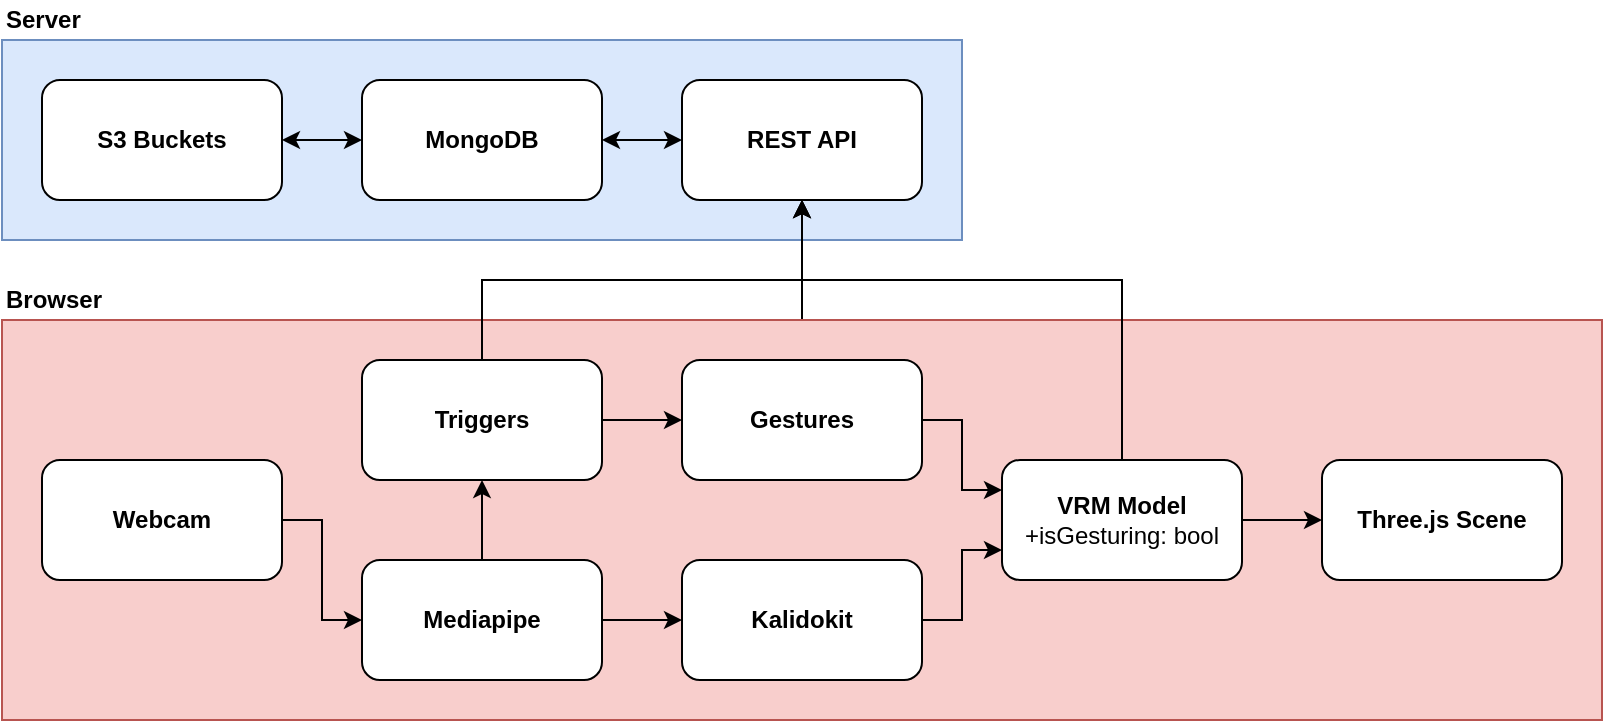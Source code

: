 <mxfile version="17.4.0" type="device"><diagram id="5L3AmJQVnyEGDJiOVscS" name="Page-1"><mxGraphModel dx="1422" dy="772" grid="1" gridSize="10" guides="1" tooltips="1" connect="1" arrows="1" fold="1" page="1" pageScale="1" pageWidth="850" pageHeight="1100" math="0" shadow="0"><root><mxCell id="0"/><mxCell id="1" parent="0"/><mxCell id="V-e9E1Q9U8pk_zoCJhcT-53" value="" style="rounded=0;whiteSpace=wrap;html=1;fillColor=#dae8fc;strokeColor=#6c8ebf;" vertex="1" parent="1"><mxGeometry x="20" y="80" width="480" height="100" as="geometry"/></mxCell><mxCell id="V-e9E1Q9U8pk_zoCJhcT-51" value="" style="edgeStyle=orthogonalEdgeStyle;rounded=0;orthogonalLoop=1;jettySize=auto;html=1;startArrow=none;startFill=0;" edge="1" parent="1" source="V-e9E1Q9U8pk_zoCJhcT-15" target="V-e9E1Q9U8pk_zoCJhcT-32"><mxGeometry relative="1" as="geometry"/></mxCell><mxCell id="V-e9E1Q9U8pk_zoCJhcT-15" value="" style="rounded=0;whiteSpace=wrap;html=1;fillColor=#f8cecc;strokeColor=#b85450;" vertex="1" parent="1"><mxGeometry x="20" y="220" width="800" height="200" as="geometry"/></mxCell><mxCell id="V-e9E1Q9U8pk_zoCJhcT-16" style="edgeStyle=orthogonalEdgeStyle;rounded=0;orthogonalLoop=1;jettySize=auto;html=1;exitX=1;exitY=0.5;exitDx=0;exitDy=0;entryX=0;entryY=0.5;entryDx=0;entryDy=0;" edge="1" parent="1" source="V-e9E1Q9U8pk_zoCJhcT-17" target="V-e9E1Q9U8pk_zoCJhcT-22"><mxGeometry relative="1" as="geometry"/></mxCell><mxCell id="V-e9E1Q9U8pk_zoCJhcT-17" value="Webcam" style="rounded=1;whiteSpace=wrap;html=1;fontStyle=1" vertex="1" parent="1"><mxGeometry x="40" y="290" width="120" height="60" as="geometry"/></mxCell><mxCell id="V-e9E1Q9U8pk_zoCJhcT-18" style="edgeStyle=orthogonalEdgeStyle;rounded=0;orthogonalLoop=1;jettySize=auto;html=1;exitX=1;exitY=0.5;exitDx=0;exitDy=0;entryX=0;entryY=0.5;entryDx=0;entryDy=0;" edge="1" parent="1" source="V-e9E1Q9U8pk_zoCJhcT-19" target="V-e9E1Q9U8pk_zoCJhcT-26"><mxGeometry relative="1" as="geometry"/></mxCell><mxCell id="V-e9E1Q9U8pk_zoCJhcT-50" style="edgeStyle=orthogonalEdgeStyle;rounded=0;orthogonalLoop=1;jettySize=auto;html=1;exitX=0.5;exitY=0;exitDx=0;exitDy=0;entryX=0.5;entryY=1;entryDx=0;entryDy=0;startArrow=none;startFill=0;" edge="1" parent="1" source="V-e9E1Q9U8pk_zoCJhcT-19" target="V-e9E1Q9U8pk_zoCJhcT-32"><mxGeometry relative="1" as="geometry"/></mxCell><mxCell id="V-e9E1Q9U8pk_zoCJhcT-19" value="Triggers" style="rounded=1;whiteSpace=wrap;html=1;fontStyle=1" vertex="1" parent="1"><mxGeometry x="200" y="240" width="120" height="60" as="geometry"/></mxCell><mxCell id="V-e9E1Q9U8pk_zoCJhcT-20" style="edgeStyle=orthogonalEdgeStyle;rounded=0;orthogonalLoop=1;jettySize=auto;html=1;exitX=0.5;exitY=0;exitDx=0;exitDy=0;" edge="1" parent="1" source="V-e9E1Q9U8pk_zoCJhcT-22" target="V-e9E1Q9U8pk_zoCJhcT-19"><mxGeometry relative="1" as="geometry"/></mxCell><mxCell id="V-e9E1Q9U8pk_zoCJhcT-21" style="edgeStyle=orthogonalEdgeStyle;rounded=0;orthogonalLoop=1;jettySize=auto;html=1;exitX=1;exitY=0.5;exitDx=0;exitDy=0;" edge="1" parent="1" source="V-e9E1Q9U8pk_zoCJhcT-22" target="V-e9E1Q9U8pk_zoCJhcT-24"><mxGeometry relative="1" as="geometry"/></mxCell><mxCell id="V-e9E1Q9U8pk_zoCJhcT-22" value="Mediapipe" style="rounded=1;whiteSpace=wrap;html=1;fontStyle=1" vertex="1" parent="1"><mxGeometry x="200" y="340" width="120" height="60" as="geometry"/></mxCell><mxCell id="V-e9E1Q9U8pk_zoCJhcT-23" style="edgeStyle=orthogonalEdgeStyle;rounded=0;orthogonalLoop=1;jettySize=auto;html=1;exitX=1;exitY=0.5;exitDx=0;exitDy=0;entryX=0;entryY=0.75;entryDx=0;entryDy=0;" edge="1" parent="1" source="V-e9E1Q9U8pk_zoCJhcT-24" target="V-e9E1Q9U8pk_zoCJhcT-28"><mxGeometry relative="1" as="geometry"/></mxCell><mxCell id="V-e9E1Q9U8pk_zoCJhcT-24" value="Kalidokit" style="rounded=1;whiteSpace=wrap;html=1;fontStyle=1" vertex="1" parent="1"><mxGeometry x="360" y="340" width="120" height="60" as="geometry"/></mxCell><mxCell id="V-e9E1Q9U8pk_zoCJhcT-25" style="edgeStyle=orthogonalEdgeStyle;rounded=0;orthogonalLoop=1;jettySize=auto;html=1;exitX=1;exitY=0.5;exitDx=0;exitDy=0;entryX=0;entryY=0.25;entryDx=0;entryDy=0;" edge="1" parent="1" source="V-e9E1Q9U8pk_zoCJhcT-26" target="V-e9E1Q9U8pk_zoCJhcT-28"><mxGeometry relative="1" as="geometry"/></mxCell><mxCell id="V-e9E1Q9U8pk_zoCJhcT-26" value="Gestures" style="rounded=1;whiteSpace=wrap;html=1;fontStyle=1" vertex="1" parent="1"><mxGeometry x="360" y="240" width="120" height="60" as="geometry"/></mxCell><mxCell id="V-e9E1Q9U8pk_zoCJhcT-27" style="edgeStyle=orthogonalEdgeStyle;rounded=0;orthogonalLoop=1;jettySize=auto;html=1;exitX=1;exitY=0.5;exitDx=0;exitDy=0;entryX=0;entryY=0.5;entryDx=0;entryDy=0;" edge="1" parent="1" source="V-e9E1Q9U8pk_zoCJhcT-28" target="V-e9E1Q9U8pk_zoCJhcT-29"><mxGeometry relative="1" as="geometry"/></mxCell><mxCell id="V-e9E1Q9U8pk_zoCJhcT-52" style="edgeStyle=orthogonalEdgeStyle;rounded=0;orthogonalLoop=1;jettySize=auto;html=1;exitX=0.5;exitY=0;exitDx=0;exitDy=0;entryX=0.5;entryY=1;entryDx=0;entryDy=0;startArrow=none;startFill=0;" edge="1" parent="1" source="V-e9E1Q9U8pk_zoCJhcT-28" target="V-e9E1Q9U8pk_zoCJhcT-32"><mxGeometry relative="1" as="geometry"><Array as="points"><mxPoint x="580" y="200"/><mxPoint x="420" y="200"/></Array></mxGeometry></mxCell><mxCell id="V-e9E1Q9U8pk_zoCJhcT-28" value="VRM Model&lt;br&gt;&lt;span style=&quot;font-weight: normal&quot;&gt;+isGesturing: bool&lt;/span&gt;" style="rounded=1;whiteSpace=wrap;html=1;fontStyle=1" vertex="1" parent="1"><mxGeometry x="520" y="290" width="120" height="60" as="geometry"/></mxCell><mxCell id="V-e9E1Q9U8pk_zoCJhcT-29" value="Three.js Scene" style="rounded=1;whiteSpace=wrap;html=1;fontStyle=1" vertex="1" parent="1"><mxGeometry x="680" y="290" width="120" height="60" as="geometry"/></mxCell><mxCell id="V-e9E1Q9U8pk_zoCJhcT-32" value="REST API" style="rounded=1;whiteSpace=wrap;html=1;fontStyle=1" vertex="1" parent="1"><mxGeometry x="360" y="100" width="120" height="60" as="geometry"/></mxCell><mxCell id="V-e9E1Q9U8pk_zoCJhcT-47" style="edgeStyle=orthogonalEdgeStyle;rounded=0;orthogonalLoop=1;jettySize=auto;html=1;exitX=1;exitY=0.5;exitDx=0;exitDy=0;entryX=0;entryY=0.5;entryDx=0;entryDy=0;startArrow=classic;startFill=1;" edge="1" parent="1" source="V-e9E1Q9U8pk_zoCJhcT-38" target="V-e9E1Q9U8pk_zoCJhcT-32"><mxGeometry relative="1" as="geometry"/></mxCell><mxCell id="V-e9E1Q9U8pk_zoCJhcT-38" value="MongoDB" style="rounded=1;whiteSpace=wrap;html=1;fontStyle=1" vertex="1" parent="1"><mxGeometry x="200" y="100" width="120" height="60" as="geometry"/></mxCell><mxCell id="V-e9E1Q9U8pk_zoCJhcT-40" value="Browser" style="text;html=1;align=left;verticalAlign=middle;resizable=0;points=[];autosize=1;strokeColor=none;fillColor=none;fontStyle=1" vertex="1" parent="1"><mxGeometry x="20" y="200" width="60" height="20" as="geometry"/></mxCell><mxCell id="V-e9E1Q9U8pk_zoCJhcT-41" value="Server" style="text;html=1;align=left;verticalAlign=middle;resizable=0;points=[];autosize=1;strokeColor=none;fillColor=none;fontStyle=1" vertex="1" parent="1"><mxGeometry x="20" y="60" width="50" height="20" as="geometry"/></mxCell><mxCell id="V-e9E1Q9U8pk_zoCJhcT-55" style="edgeStyle=orthogonalEdgeStyle;rounded=0;orthogonalLoop=1;jettySize=auto;html=1;exitX=1;exitY=0.5;exitDx=0;exitDy=0;startArrow=classic;startFill=1;" edge="1" parent="1" source="V-e9E1Q9U8pk_zoCJhcT-54" target="V-e9E1Q9U8pk_zoCJhcT-38"><mxGeometry relative="1" as="geometry"/></mxCell><mxCell id="V-e9E1Q9U8pk_zoCJhcT-54" value="S3 Buckets" style="rounded=1;whiteSpace=wrap;html=1;fontStyle=1" vertex="1" parent="1"><mxGeometry x="40" y="100" width="120" height="60" as="geometry"/></mxCell></root></mxGraphModel></diagram></mxfile>